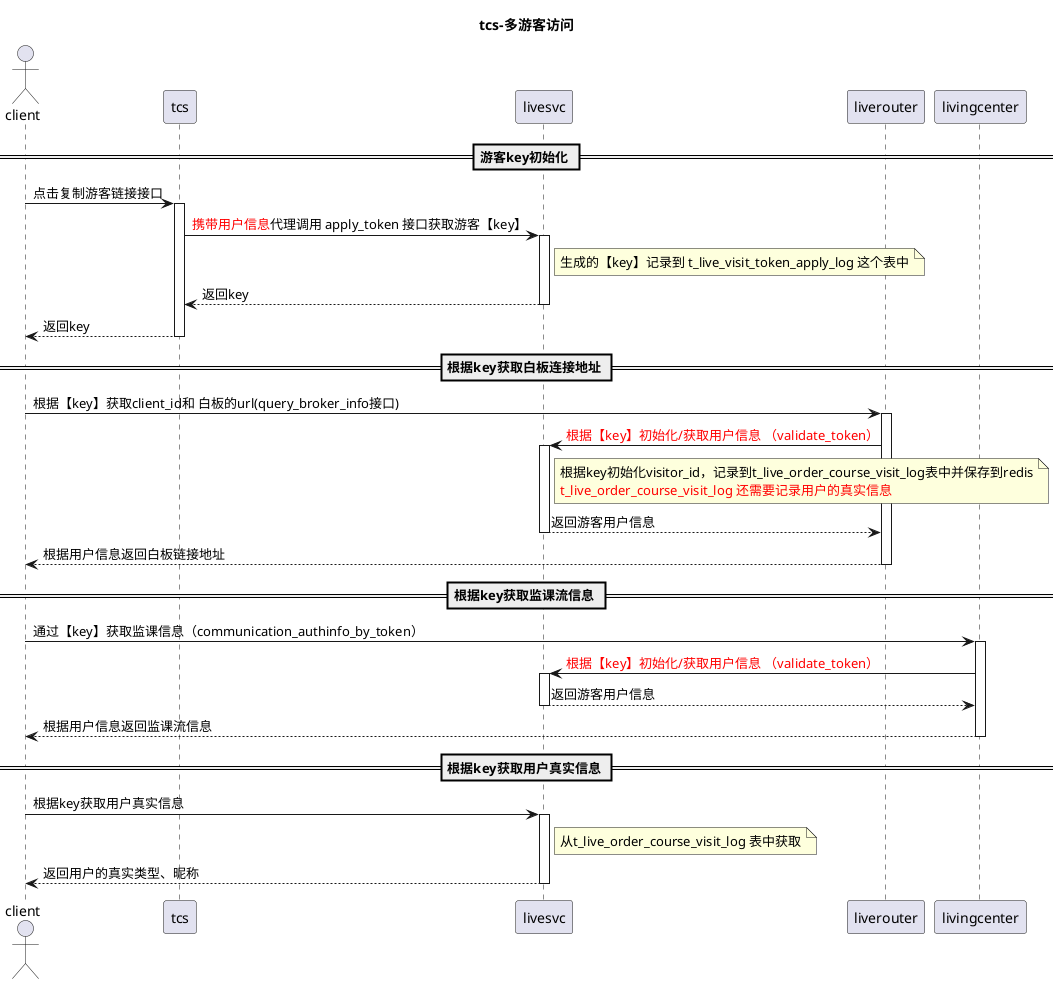 @startuml
Actor C as "client" order 1
participant A as "tcs" order 2
participant S as "livesvc" order 3
participant R as "liverouter" order 4
participant G as "livingcenter" order 5

title: tcs-多游客访问

== 游客key初始化 ==
C -> A : 点击复制游客链接接口
activate A
A -> S : <font color=red>携带用户信息</font>代理调用 apply_token 接口获取游客【key】
activate S
note right S
    生成的【key】记录到 t_live_visit_token_apply_log 这个表中
end note
S --> A : 返回key
deactivate S
A --> C : 返回key
deactivate A

== 根据key获取白板连接地址 ==
C -> R : 根据【key】获取client_id和 白板的url(query_broker_info接口)
activate R
R -> S : <font color=red>根据【key】初始化/获取用户信息 （validate_token）</font>
activate S
note right S
    根据key初始化visitor_id，记录到t_live_order_course_visit_log表中并保存到redis
    <font color=red>t_live_order_course_visit_log 还需要记录用户的真实信息</font>
end note
S --> R: 返回游客用户信息
deactivate S
R --> C : 根据用户信息返回白板链接地址
deactivate R

== 根据key获取监课流信息 ==
C -> G :通过【key】获取监课信息（communication_authinfo_by_token）
activate G
G -> S : <font color=red>根据【key】初始化/获取用户信息 （validate_token）</font>
activate S
S --> G : 返回游客用户信息
deactivate S
G --> C: 根据用户信息返回监课流信息
deactivate G

== 根据key获取用户真实信息 ==
C -> S: 根据key获取用户真实信息
activate S
note right S
    从t_live_order_course_visit_log 表中获取
end note
S --> C :返回用户的真实类型、昵称
deactivate S
@enduml